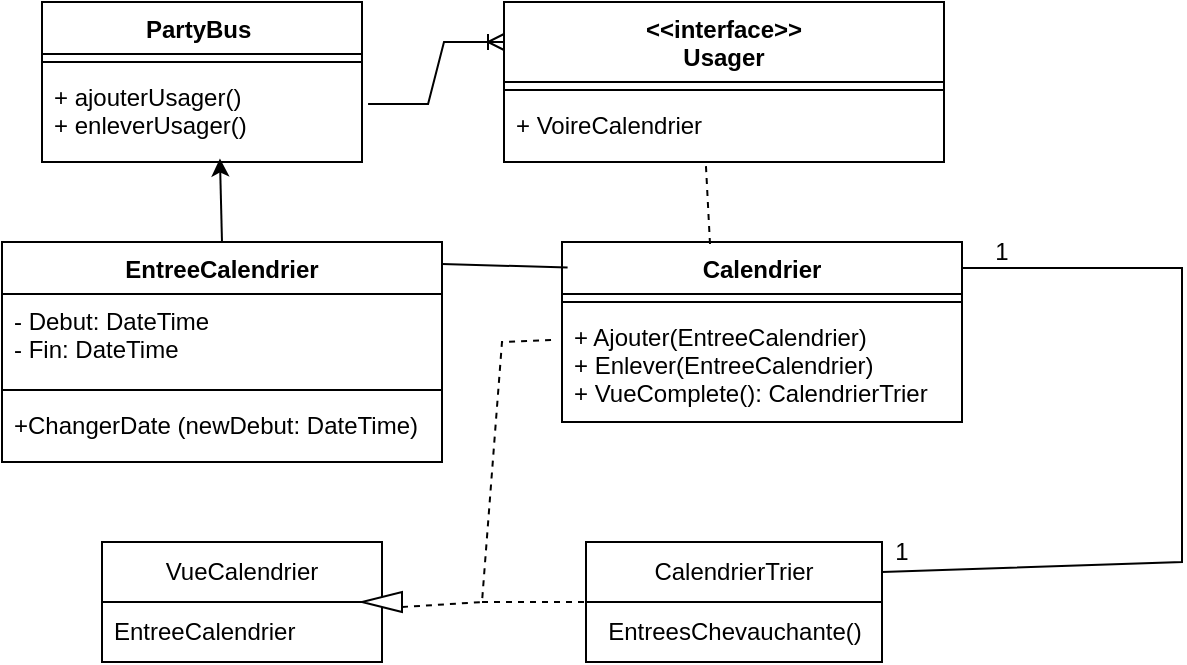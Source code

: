 <mxfile version="20.6.0" type="device"><diagram id="Zsi4NmJefwTp6wLuIsW9" name="Page-1"><mxGraphModel dx="783" dy="428" grid="1" gridSize="10" guides="1" tooltips="1" connect="1" arrows="1" fold="1" page="1" pageScale="1" pageWidth="827" pageHeight="1169" math="0" shadow="0"><root><mxCell id="0"/><mxCell id="1" parent="0"/><mxCell id="pKNoWp0rgokrVC_UVD94-5" value="&lt;span style=&quot;text-align: left;&quot;&gt;CalendrierTrier&lt;/span&gt;" style="swimlane;fontStyle=0;childLayout=stackLayout;horizontal=1;startSize=30;horizontalStack=0;resizeParent=1;resizeParentMax=0;resizeLast=0;collapsible=1;marginBottom=0;whiteSpace=wrap;html=1;" vertex="1" parent="1"><mxGeometry x="302" y="280" width="148" height="60" as="geometry"/></mxCell><mxCell id="pKNoWp0rgokrVC_UVD94-9" value="EntreesChevauchante()" style="text;html=1;align=center;verticalAlign=middle;resizable=0;points=[];autosize=1;strokeColor=none;fillColor=none;" vertex="1" parent="pKNoWp0rgokrVC_UVD94-5"><mxGeometry y="30" width="148" height="30" as="geometry"/></mxCell><mxCell id="pKNoWp0rgokrVC_UVD94-10" value="" style="endArrow=none;html=1;rounded=0;entryX=0.975;entryY=0.144;entryDx=0;entryDy=0;entryPerimeter=0;exitX=1;exitY=0.25;exitDx=0;exitDy=0;" edge="1" parent="1" source="pKNoWp0rgokrVC_UVD94-5" target="pKNoWp0rgokrVC_UVD94-29"><mxGeometry width="50" height="50" relative="1" as="geometry"><mxPoint x="380" y="240" as="sourcePoint"/><mxPoint x="448.04" y="75.96" as="targetPoint"/><Array as="points"><mxPoint x="600" y="290"/><mxPoint x="600" y="143"/></Array></mxGeometry></mxCell><mxCell id="pKNoWp0rgokrVC_UVD94-11" value="1" style="text;html=1;strokeColor=none;fillColor=none;align=center;verticalAlign=middle;whiteSpace=wrap;rounded=0;" vertex="1" parent="1"><mxGeometry x="430" y="270" width="60" height="30" as="geometry"/></mxCell><mxCell id="pKNoWp0rgokrVC_UVD94-12" value="1" style="text;html=1;strokeColor=none;fillColor=none;align=center;verticalAlign=middle;whiteSpace=wrap;rounded=0;" vertex="1" parent="1"><mxGeometry x="480" y="120" width="60" height="30" as="geometry"/></mxCell><mxCell id="pKNoWp0rgokrVC_UVD94-25" value="VueCalendrier" style="swimlane;fontStyle=0;childLayout=stackLayout;horizontal=1;startSize=30;horizontalStack=0;resizeParent=1;resizeParentMax=0;resizeLast=0;collapsible=1;marginBottom=0;whiteSpace=wrap;html=1;" vertex="1" parent="1"><mxGeometry x="60" y="280" width="140" height="60" as="geometry"/></mxCell><mxCell id="pKNoWp0rgokrVC_UVD94-26" value="EntreeCalendrier" style="text;strokeColor=none;fillColor=none;align=left;verticalAlign=middle;spacingLeft=4;spacingRight=4;overflow=hidden;points=[[0,0.5],[1,0.5]];portConstraint=eastwest;rotatable=0;whiteSpace=wrap;html=1;" vertex="1" parent="pKNoWp0rgokrVC_UVD94-25"><mxGeometry y="30" width="140" height="30" as="geometry"/></mxCell><mxCell id="pKNoWp0rgokrVC_UVD94-29" value="Calendrier" style="swimlane;fontStyle=1;align=center;verticalAlign=top;childLayout=stackLayout;horizontal=1;startSize=26;horizontalStack=0;resizeParent=1;resizeParentMax=0;resizeLast=0;collapsible=1;marginBottom=0;" vertex="1" parent="1"><mxGeometry x="290" y="130" width="200" height="90" as="geometry"/></mxCell><mxCell id="pKNoWp0rgokrVC_UVD94-31" value="" style="line;strokeWidth=1;fillColor=none;align=left;verticalAlign=middle;spacingTop=-1;spacingLeft=3;spacingRight=3;rotatable=0;labelPosition=right;points=[];portConstraint=eastwest;strokeColor=inherit;" vertex="1" parent="pKNoWp0rgokrVC_UVD94-29"><mxGeometry y="26" width="200" height="8" as="geometry"/></mxCell><mxCell id="pKNoWp0rgokrVC_UVD94-32" value="+ Ajouter(EntreeCalendrier)&#10;+ Enlever(EntreeCalendrier)&#10;+ VueComplete(): CalendrierTrier&#10;" style="text;strokeColor=none;fillColor=none;align=left;verticalAlign=top;spacingLeft=4;spacingRight=4;overflow=hidden;rotatable=0;points=[[0,0.5],[1,0.5]];portConstraint=eastwest;" vertex="1" parent="pKNoWp0rgokrVC_UVD94-29"><mxGeometry y="34" width="200" height="56" as="geometry"/></mxCell><mxCell id="pKNoWp0rgokrVC_UVD94-33" value="" style="endArrow=none;html=1;rounded=0;exitX=1;exitY=0.1;exitDx=0;exitDy=0;exitPerimeter=0;entryX=0.014;entryY=0.142;entryDx=0;entryDy=0;entryPerimeter=0;" edge="1" parent="1" source="pKNoWp0rgokrVC_UVD94-35" target="pKNoWp0rgokrVC_UVD94-29"><mxGeometry width="50" height="50" relative="1" as="geometry"><mxPoint x="189.02" y="174.04" as="sourcePoint"/><mxPoint x="311.96" y="177.04" as="targetPoint"/></mxGeometry></mxCell><mxCell id="pKNoWp0rgokrVC_UVD94-35" value="EntreeCalendrier" style="swimlane;fontStyle=1;align=center;verticalAlign=top;childLayout=stackLayout;horizontal=1;startSize=26;horizontalStack=0;resizeParent=1;resizeParentMax=0;resizeLast=0;collapsible=1;marginBottom=0;" vertex="1" parent="1"><mxGeometry x="10" y="130" width="220" height="110" as="geometry"/></mxCell><mxCell id="pKNoWp0rgokrVC_UVD94-36" value="- Debut: DateTime&#10;- Fin: DateTime" style="text;strokeColor=none;fillColor=none;align=left;verticalAlign=top;spacingLeft=4;spacingRight=4;overflow=hidden;rotatable=0;points=[[0,0.5],[1,0.5]];portConstraint=eastwest;" vertex="1" parent="pKNoWp0rgokrVC_UVD94-35"><mxGeometry y="26" width="220" height="44" as="geometry"/></mxCell><mxCell id="pKNoWp0rgokrVC_UVD94-37" value="" style="line;strokeWidth=1;fillColor=none;align=left;verticalAlign=middle;spacingTop=-1;spacingLeft=3;spacingRight=3;rotatable=0;labelPosition=right;points=[];portConstraint=eastwest;strokeColor=inherit;" vertex="1" parent="pKNoWp0rgokrVC_UVD94-35"><mxGeometry y="70" width="220" height="8" as="geometry"/></mxCell><mxCell id="pKNoWp0rgokrVC_UVD94-38" value="+ChangerDate (newDebut: DateTime)" style="text;strokeColor=none;fillColor=none;align=left;verticalAlign=top;spacingLeft=4;spacingRight=4;overflow=hidden;rotatable=0;points=[[0,0.5],[1,0.5]];portConstraint=eastwest;" vertex="1" parent="pKNoWp0rgokrVC_UVD94-35"><mxGeometry y="78" width="220" height="32" as="geometry"/></mxCell><mxCell id="pKNoWp0rgokrVC_UVD94-39" value="" style="endArrow=none;dashed=1;html=1;rounded=0;entryX=-0.025;entryY=0.268;entryDx=0;entryDy=0;entryPerimeter=0;exitX=0;exitY=0.25;exitDx=0;exitDy=0;startArrow=none;" edge="1" parent="1" source="pKNoWp0rgokrVC_UVD94-40" target="pKNoWp0rgokrVC_UVD94-32"><mxGeometry width="50" height="50" relative="1" as="geometry"><mxPoint x="260" y="310" as="sourcePoint"/><mxPoint x="430" y="180" as="targetPoint"/><Array as="points"><mxPoint x="250" y="310"/><mxPoint x="260" y="180"/></Array></mxGeometry></mxCell><mxCell id="pKNoWp0rgokrVC_UVD94-40" value="" style="triangle;whiteSpace=wrap;html=1;direction=west;" vertex="1" parent="1"><mxGeometry x="190" y="305" width="20" height="10" as="geometry"/></mxCell><mxCell id="pKNoWp0rgokrVC_UVD94-43" value="" style="endArrow=none;dashed=1;html=1;rounded=0;entryX=0;entryY=0.5;entryDx=0;entryDy=0;" edge="1" parent="1" target="pKNoWp0rgokrVC_UVD94-5"><mxGeometry width="50" height="50" relative="1" as="geometry"><mxPoint x="250" y="310" as="sourcePoint"/><mxPoint x="430" y="180" as="targetPoint"/></mxGeometry></mxCell><mxCell id="pKNoWp0rgokrVC_UVD94-44" value="PartyBus " style="swimlane;fontStyle=1;align=center;verticalAlign=top;childLayout=stackLayout;horizontal=1;startSize=26;horizontalStack=0;resizeParent=1;resizeParentMax=0;resizeLast=0;collapsible=1;marginBottom=0;" vertex="1" parent="1"><mxGeometry x="30" y="10" width="160" height="80" as="geometry"/></mxCell><mxCell id="pKNoWp0rgokrVC_UVD94-46" value="" style="line;strokeWidth=1;fillColor=none;align=left;verticalAlign=middle;spacingTop=-1;spacingLeft=3;spacingRight=3;rotatable=0;labelPosition=right;points=[];portConstraint=eastwest;strokeColor=inherit;" vertex="1" parent="pKNoWp0rgokrVC_UVD94-44"><mxGeometry y="26" width="160" height="8" as="geometry"/></mxCell><mxCell id="pKNoWp0rgokrVC_UVD94-47" value="+ ajouterUsager()&#10;+ enleverUsager()" style="text;strokeColor=none;fillColor=none;align=left;verticalAlign=top;spacingLeft=4;spacingRight=4;overflow=hidden;rotatable=0;points=[[0,0.5],[1,0.5]];portConstraint=eastwest;" vertex="1" parent="pKNoWp0rgokrVC_UVD94-44"><mxGeometry y="34" width="160" height="46" as="geometry"/></mxCell><mxCell id="pKNoWp0rgokrVC_UVD94-48" value="" style="endArrow=classic;html=1;rounded=0;exitX=0.5;exitY=0;exitDx=0;exitDy=0;entryX=0.556;entryY=0.962;entryDx=0;entryDy=0;entryPerimeter=0;" edge="1" parent="1" source="pKNoWp0rgokrVC_UVD94-35" target="pKNoWp0rgokrVC_UVD94-47"><mxGeometry width="50" height="50" relative="1" as="geometry"><mxPoint x="350" y="230" as="sourcePoint"/><mxPoint x="400" y="180" as="targetPoint"/></mxGeometry></mxCell><mxCell id="pKNoWp0rgokrVC_UVD94-49" value="&lt;&lt;interface&gt;&gt;&#10;Usager" style="swimlane;fontStyle=1;align=center;verticalAlign=top;childLayout=stackLayout;horizontal=1;startSize=40;horizontalStack=0;resizeParent=1;resizeParentMax=0;resizeLast=0;collapsible=1;marginBottom=0;" vertex="1" parent="1"><mxGeometry x="261" y="10" width="220" height="80" as="geometry"/></mxCell><mxCell id="pKNoWp0rgokrVC_UVD94-50" value="" style="line;strokeWidth=1;fillColor=none;align=left;verticalAlign=middle;spacingTop=-1;spacingLeft=3;spacingRight=3;rotatable=0;labelPosition=right;points=[];portConstraint=eastwest;strokeColor=inherit;" vertex="1" parent="pKNoWp0rgokrVC_UVD94-49"><mxGeometry y="40" width="220" height="8" as="geometry"/></mxCell><mxCell id="pKNoWp0rgokrVC_UVD94-51" value="+ VoireCalendrier" style="text;strokeColor=none;fillColor=none;align=left;verticalAlign=top;spacingLeft=4;spacingRight=4;overflow=hidden;rotatable=0;points=[[0,0.5],[1,0.5]];portConstraint=eastwest;" vertex="1" parent="pKNoWp0rgokrVC_UVD94-49"><mxGeometry y="48" width="220" height="32" as="geometry"/></mxCell><mxCell id="pKNoWp0rgokrVC_UVD94-56" value="" style="endArrow=none;dashed=1;html=1;rounded=0;exitX=0.37;exitY=0.011;exitDx=0;exitDy=0;entryX=0.459;entryY=1.063;entryDx=0;entryDy=0;entryPerimeter=0;exitPerimeter=0;" edge="1" parent="1" source="pKNoWp0rgokrVC_UVD94-29" target="pKNoWp0rgokrVC_UVD94-51"><mxGeometry width="50" height="50" relative="1" as="geometry"><mxPoint x="350" y="30" as="sourcePoint"/><mxPoint x="400" y="-20" as="targetPoint"/></mxGeometry></mxCell><mxCell id="pKNoWp0rgokrVC_UVD94-65" value="" style="edgeStyle=entityRelationEdgeStyle;fontSize=12;html=1;endArrow=ERoneToMany;rounded=0;exitX=1.019;exitY=0.37;exitDx=0;exitDy=0;exitPerimeter=0;entryX=0;entryY=0.25;entryDx=0;entryDy=0;" edge="1" parent="1" source="pKNoWp0rgokrVC_UVD94-47" target="pKNoWp0rgokrVC_UVD94-49"><mxGeometry width="100" height="100" relative="1" as="geometry"><mxPoint x="320" y="150" as="sourcePoint"/><mxPoint x="420" y="50" as="targetPoint"/></mxGeometry></mxCell></root></mxGraphModel></diagram></mxfile>